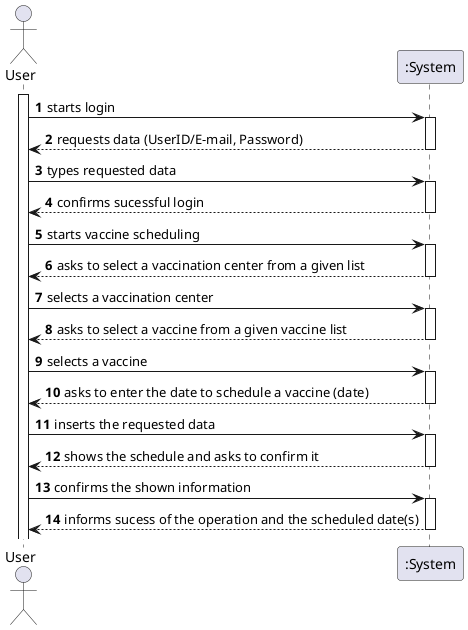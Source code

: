 @startuml
'https://plantuml.com/sequence-diagram

'REFAZER QUANDO ABACAR A PROGRAMAÇÃO


autonumber
actor "User" as USER

activate USER
USER -> ":System" : starts login
activate ":System"
":System" --> USER : requests data (UserID/E-mail, Password)
deactivate ":System"

USER -> ":System" : types requested data
activate ":System"
":System" --> USER : confirms sucessful login
deactivate ":System"

USER -> ":System" : starts vaccine scheduling
activate ":System"
":System" --> USER : asks to select a vaccination center from a given list
deactivate ":System"

USER -> ":System" :  selects a vaccination center
activate ":System"
":System" --> USER : asks to select a vaccine from a given vaccine list
deactivate ":System"

USER -> ":System" :  selects a vaccine
activate ":System"
":System" --> USER : asks to enter the date to schedule a vaccine (date)
deactivate ":System"

USER -> ":System" : inserts the requested data
activate ":System"
":System"--> USER : shows the schedule and asks to confirm it
deactivate ":System"

USER -> ":System" : confirms the shown information
activate ":System"
":System" --> USER : informs sucess of the operation and the scheduled date(s)
deactivate ":System"
@enduml